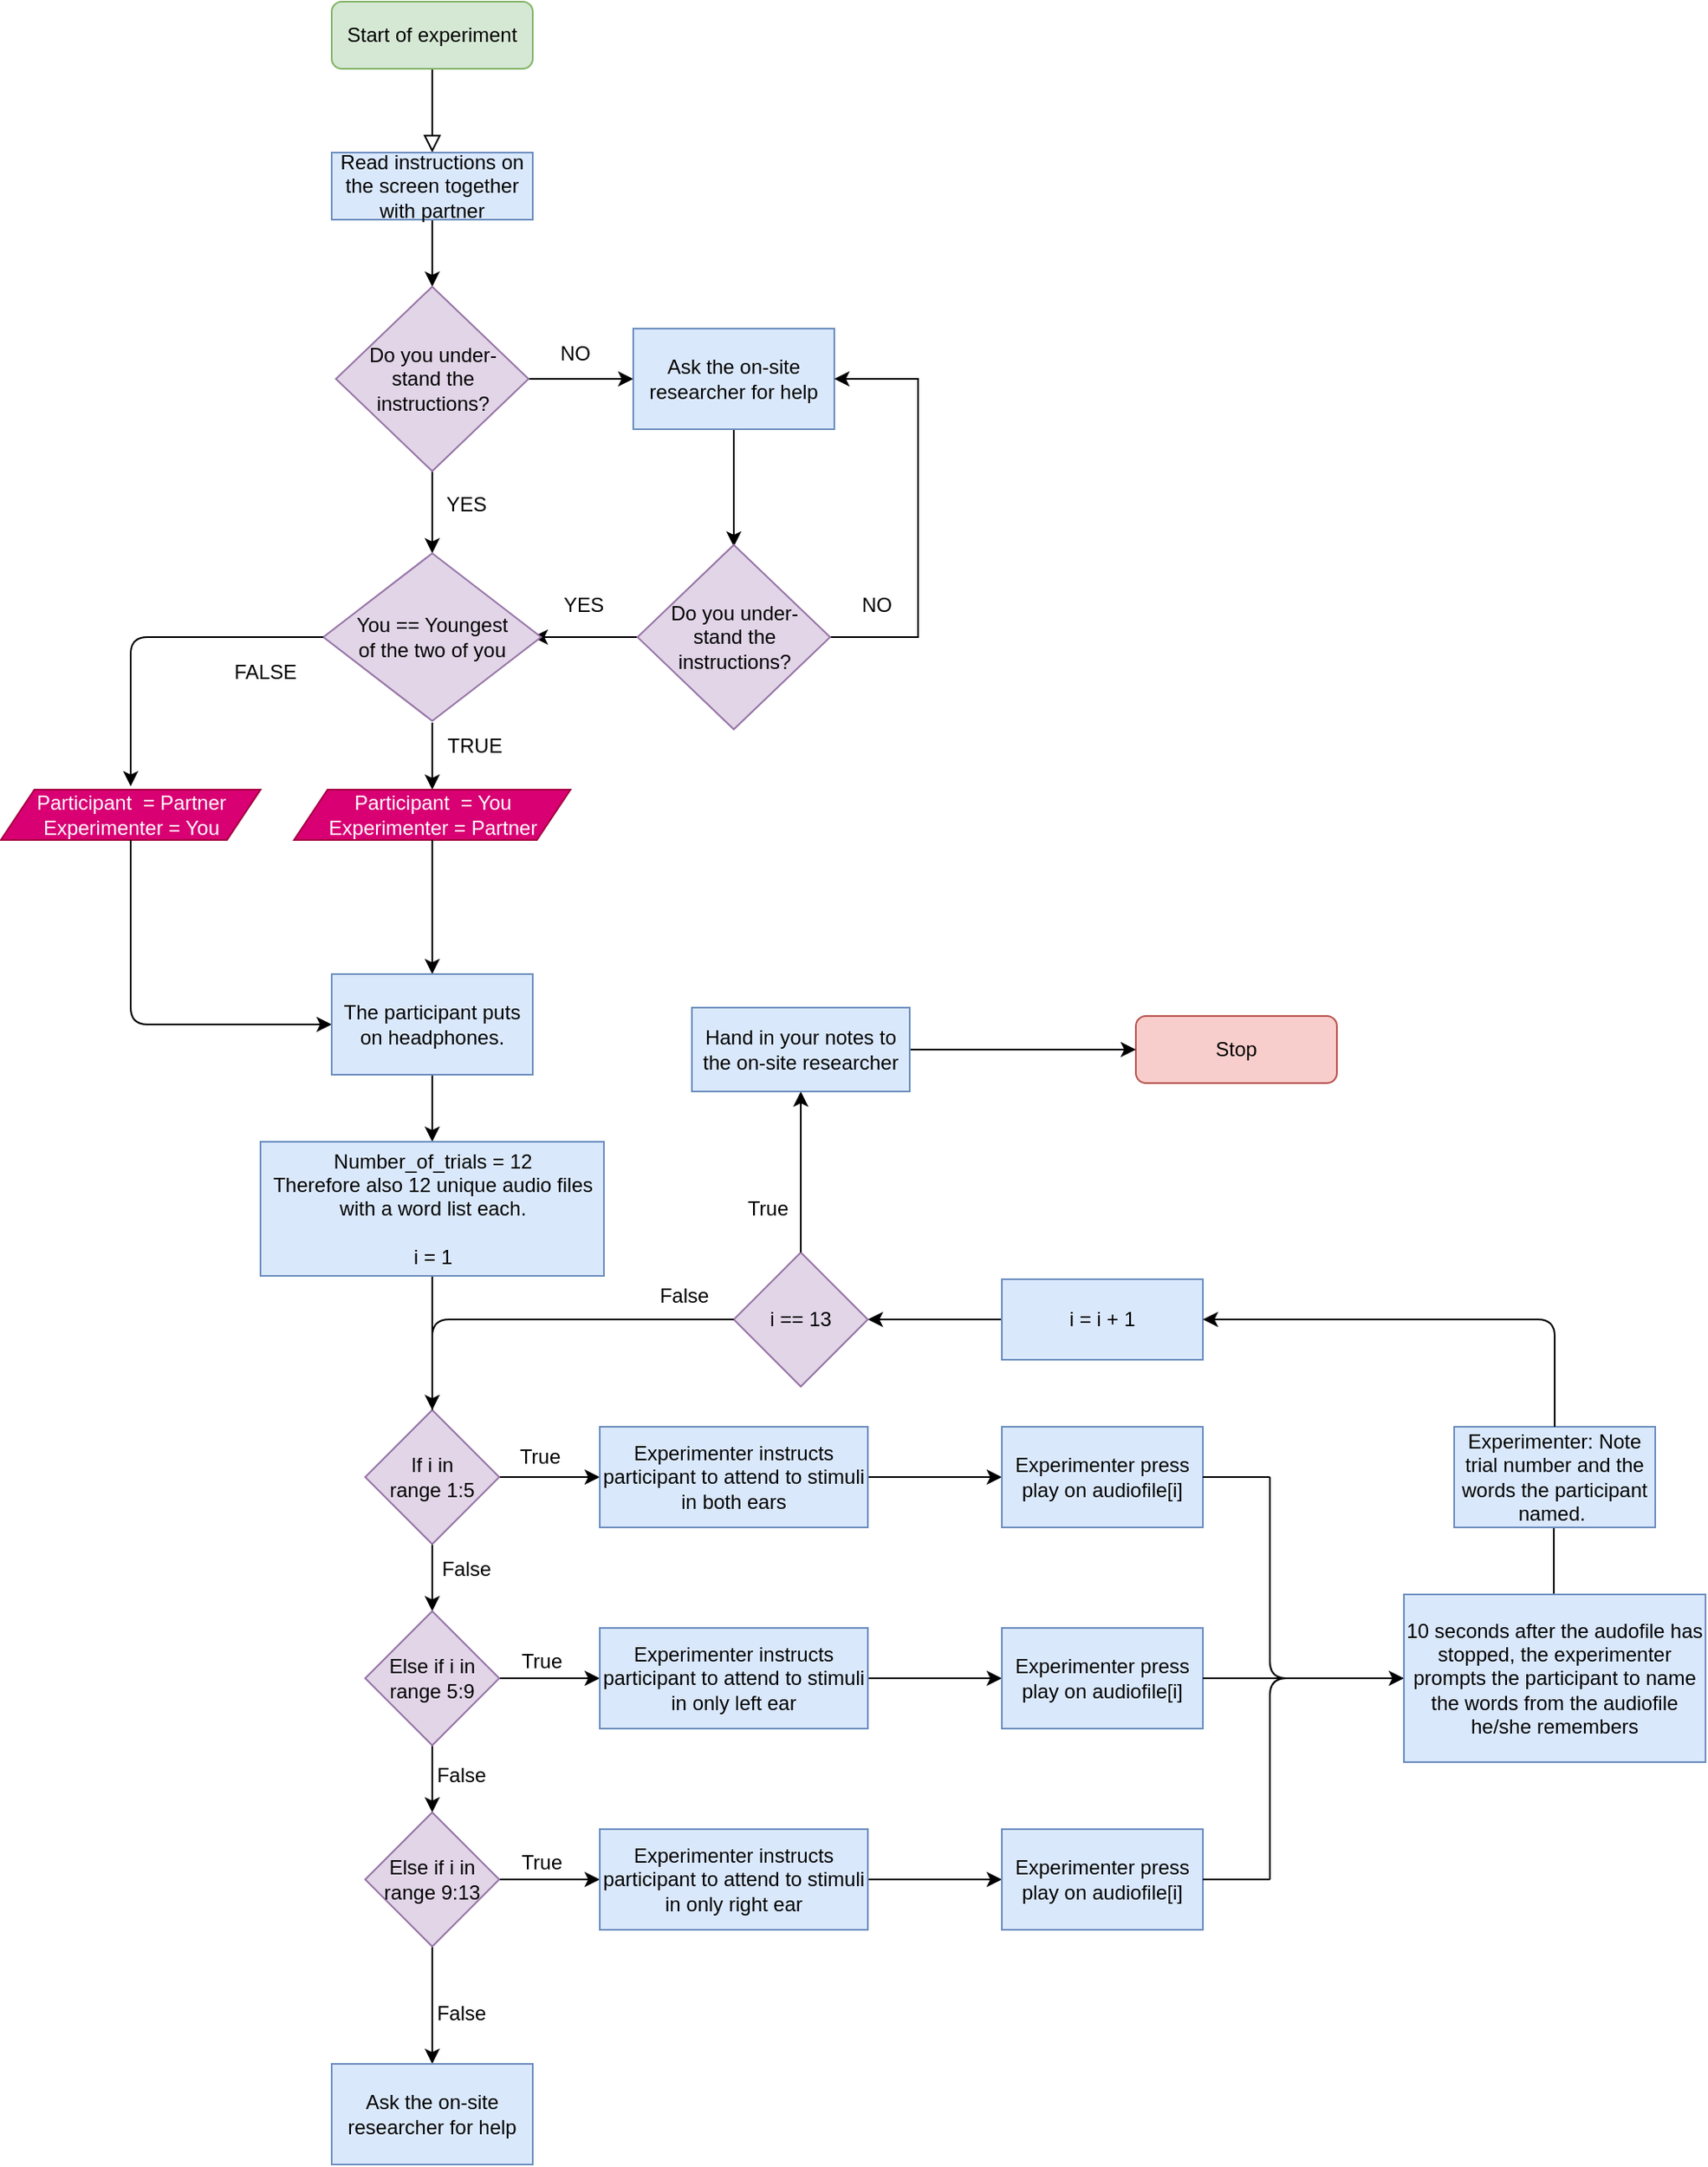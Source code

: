 <mxfile version="13.10.4" type="github">
  <diagram id="C5RBs43oDa-KdzZeNtuy" name="Page-1">
    <mxGraphModel dx="1743" dy="774" grid="1" gridSize="10" guides="1" tooltips="1" connect="1" arrows="1" fold="1" page="1" pageScale="1" pageWidth="827" pageHeight="1169" math="0" shadow="0">
      <root>
        <mxCell id="WIyWlLk6GJQsqaUBKTNV-0" />
        <mxCell id="WIyWlLk6GJQsqaUBKTNV-1" parent="WIyWlLk6GJQsqaUBKTNV-0" />
        <mxCell id="WIyWlLk6GJQsqaUBKTNV-2" value="" style="rounded=0;html=1;jettySize=auto;orthogonalLoop=1;fontSize=11;endArrow=block;endFill=0;endSize=8;strokeWidth=1;shadow=0;labelBackgroundColor=none;edgeStyle=orthogonalEdgeStyle;" parent="WIyWlLk6GJQsqaUBKTNV-1" source="WIyWlLk6GJQsqaUBKTNV-3" edge="1">
          <mxGeometry relative="1" as="geometry">
            <mxPoint x="220" y="170" as="targetPoint" />
          </mxGeometry>
        </mxCell>
        <mxCell id="WIyWlLk6GJQsqaUBKTNV-3" value="Start of experiment" style="rounded=1;whiteSpace=wrap;html=1;fontSize=12;glass=0;strokeWidth=1;shadow=0;fillColor=#d5e8d4;strokeColor=#82b366;" parent="WIyWlLk6GJQsqaUBKTNV-1" vertex="1">
          <mxGeometry x="160" y="80" width="120" height="40" as="geometry" />
        </mxCell>
        <mxCell id="MNhwXn1iczl5OCQQ0mdu-2" value="" style="edgeStyle=orthogonalEdgeStyle;rounded=0;orthogonalLoop=1;jettySize=auto;html=1;" edge="1" parent="WIyWlLk6GJQsqaUBKTNV-1" source="MNhwXn1iczl5OCQQ0mdu-0" target="MNhwXn1iczl5OCQQ0mdu-1">
          <mxGeometry relative="1" as="geometry" />
        </mxCell>
        <mxCell id="MNhwXn1iczl5OCQQ0mdu-0" value="Read instructions on the screen together with partner" style="rounded=0;whiteSpace=wrap;html=1;fillColor=#dae8fc;strokeColor=#6c8ebf;" vertex="1" parent="WIyWlLk6GJQsqaUBKTNV-1">
          <mxGeometry x="160" y="170" width="120" height="40" as="geometry" />
        </mxCell>
        <mxCell id="MNhwXn1iczl5OCQQ0mdu-4" value="" style="edgeStyle=orthogonalEdgeStyle;rounded=0;orthogonalLoop=1;jettySize=auto;html=1;" edge="1" parent="WIyWlLk6GJQsqaUBKTNV-1" source="MNhwXn1iczl5OCQQ0mdu-1" target="MNhwXn1iczl5OCQQ0mdu-3">
          <mxGeometry relative="1" as="geometry" />
        </mxCell>
        <mxCell id="MNhwXn1iczl5OCQQ0mdu-20" value="" style="edgeStyle=elbowEdgeStyle;rounded=0;jumpStyle=none;orthogonalLoop=1;jettySize=auto;html=1;" edge="1" parent="WIyWlLk6GJQsqaUBKTNV-1" source="MNhwXn1iczl5OCQQ0mdu-1" target="MNhwXn1iczl5OCQQ0mdu-19">
          <mxGeometry relative="1" as="geometry" />
        </mxCell>
        <mxCell id="MNhwXn1iczl5OCQQ0mdu-1" value="Do you under-&lt;br&gt;stand the &lt;br&gt;instructions?" style="rhombus;html=1;rounded=0;fillColor=#e1d5e7;strokeColor=#9673a6;" vertex="1" parent="WIyWlLk6GJQsqaUBKTNV-1">
          <mxGeometry x="162.5" y="250" width="115" height="110" as="geometry" />
        </mxCell>
        <mxCell id="MNhwXn1iczl5OCQQ0mdu-6" value="" style="edgeStyle=orthogonalEdgeStyle;rounded=0;orthogonalLoop=1;jettySize=auto;html=1;" edge="1" parent="WIyWlLk6GJQsqaUBKTNV-1" source="MNhwXn1iczl5OCQQ0mdu-3">
          <mxGeometry relative="1" as="geometry">
            <mxPoint x="400" y="405" as="targetPoint" />
          </mxGeometry>
        </mxCell>
        <mxCell id="MNhwXn1iczl5OCQQ0mdu-3" value="Ask the on-site researcher for help" style="whiteSpace=wrap;html=1;rounded=0;fillColor=#dae8fc;strokeColor=#6c8ebf;" vertex="1" parent="WIyWlLk6GJQsqaUBKTNV-1">
          <mxGeometry x="340" y="275" width="120" height="60" as="geometry" />
        </mxCell>
        <mxCell id="MNhwXn1iczl5OCQQ0mdu-10" value="" style="edgeStyle=orthogonalEdgeStyle;rounded=0;orthogonalLoop=1;jettySize=auto;html=1;" edge="1" parent="WIyWlLk6GJQsqaUBKTNV-1" source="MNhwXn1iczl5OCQQ0mdu-8">
          <mxGeometry relative="1" as="geometry">
            <mxPoint x="280" y="459" as="targetPoint" />
          </mxGeometry>
        </mxCell>
        <mxCell id="MNhwXn1iczl5OCQQ0mdu-16" value="" style="edgeStyle=elbowEdgeStyle;rounded=0;orthogonalLoop=1;jettySize=auto;html=1;jumpStyle=none;entryX=1;entryY=0.5;entryDx=0;entryDy=0;" edge="1" parent="WIyWlLk6GJQsqaUBKTNV-1" source="MNhwXn1iczl5OCQQ0mdu-8" target="MNhwXn1iczl5OCQQ0mdu-3">
          <mxGeometry relative="1" as="geometry">
            <mxPoint x="620" y="310" as="targetPoint" />
            <Array as="points">
              <mxPoint x="510" y="380" />
            </Array>
          </mxGeometry>
        </mxCell>
        <mxCell id="MNhwXn1iczl5OCQQ0mdu-8" value="Do you under-&lt;br&gt;stand the &lt;br&gt;instructions?" style="rhombus;html=1;rounded=0;fillColor=#e1d5e7;strokeColor=#9673a6;" vertex="1" parent="WIyWlLk6GJQsqaUBKTNV-1">
          <mxGeometry x="342.5" y="404" width="115" height="110" as="geometry" />
        </mxCell>
        <mxCell id="MNhwXn1iczl5OCQQ0mdu-12" value="YES" style="text;html=1;align=center;verticalAlign=middle;resizable=0;points=[];autosize=1;" vertex="1" parent="WIyWlLk6GJQsqaUBKTNV-1">
          <mxGeometry x="220" y="370" width="40" height="20" as="geometry" />
        </mxCell>
        <mxCell id="MNhwXn1iczl5OCQQ0mdu-13" value="NO" style="text;html=1;align=center;verticalAlign=middle;resizable=0;points=[];autosize=1;" vertex="1" parent="WIyWlLk6GJQsqaUBKTNV-1">
          <mxGeometry x="290" y="280" width="30" height="20" as="geometry" />
        </mxCell>
        <mxCell id="MNhwXn1iczl5OCQQ0mdu-14" value="YES" style="text;html=1;align=center;verticalAlign=middle;resizable=0;points=[];autosize=1;" vertex="1" parent="WIyWlLk6GJQsqaUBKTNV-1">
          <mxGeometry x="290" y="430" width="40" height="20" as="geometry" />
        </mxCell>
        <mxCell id="MNhwXn1iczl5OCQQ0mdu-18" value="NO" style="text;html=1;align=center;verticalAlign=middle;resizable=0;points=[];autosize=1;" vertex="1" parent="WIyWlLk6GJQsqaUBKTNV-1">
          <mxGeometry x="470" y="430" width="30" height="20" as="geometry" />
        </mxCell>
        <mxCell id="MNhwXn1iczl5OCQQ0mdu-19" value="You == Youngest &lt;br&gt;of the two of you" style="rhombus;whiteSpace=wrap;html=1;fillColor=#e1d5e7;strokeColor=#9673a6;" vertex="1" parent="WIyWlLk6GJQsqaUBKTNV-1">
          <mxGeometry x="155" y="409" width="130" height="100" as="geometry" />
        </mxCell>
        <mxCell id="MNhwXn1iczl5OCQQ0mdu-28" value="TRUE" style="text;html=1;align=center;verticalAlign=middle;resizable=0;points=[];autosize=1;" vertex="1" parent="WIyWlLk6GJQsqaUBKTNV-1">
          <mxGeometry x="220" y="514" width="50" height="20" as="geometry" />
        </mxCell>
        <mxCell id="MNhwXn1iczl5OCQQ0mdu-29" value="FALSE" style="text;html=1;align=center;verticalAlign=middle;resizable=0;points=[];autosize=1;" vertex="1" parent="WIyWlLk6GJQsqaUBKTNV-1">
          <mxGeometry x="95" y="470" width="50" height="20" as="geometry" />
        </mxCell>
        <mxCell id="MNhwXn1iczl5OCQQ0mdu-35" value="" style="endArrow=classic;html=1;entryX=0.5;entryY=0;entryDx=0;entryDy=0;" edge="1" parent="WIyWlLk6GJQsqaUBKTNV-1">
          <mxGeometry width="50" height="50" relative="1" as="geometry">
            <mxPoint x="220" y="510" as="sourcePoint" />
            <mxPoint x="220" y="550" as="targetPoint" />
          </mxGeometry>
        </mxCell>
        <mxCell id="MNhwXn1iczl5OCQQ0mdu-36" value="" style="endArrow=classic;html=1;exitX=0;exitY=0.5;exitDx=0;exitDy=0;" edge="1" parent="WIyWlLk6GJQsqaUBKTNV-1" source="MNhwXn1iczl5OCQQ0mdu-19">
          <mxGeometry width="50" height="50" relative="1" as="geometry">
            <mxPoint x="240" y="570" as="sourcePoint" />
            <mxPoint x="40" y="548" as="targetPoint" />
            <Array as="points">
              <mxPoint x="40" y="459" />
            </Array>
          </mxGeometry>
        </mxCell>
        <mxCell id="MNhwXn1iczl5OCQQ0mdu-37" value="Participant&amp;nbsp; = You&lt;br&gt;Experimenter = Partner" style="shape=parallelogram;perimeter=parallelogramPerimeter;whiteSpace=wrap;html=1;fixedSize=1;fillColor=#d80073;strokeColor=#A50040;fontColor=#ffffff;" vertex="1" parent="WIyWlLk6GJQsqaUBKTNV-1">
          <mxGeometry x="137.5" y="550" width="165" height="30" as="geometry" />
        </mxCell>
        <mxCell id="MNhwXn1iczl5OCQQ0mdu-39" value="Participant&amp;nbsp; = Partner&lt;br&gt;Experimenter = You" style="shape=parallelogram;perimeter=parallelogramPerimeter;whiteSpace=wrap;html=1;fixedSize=1;fillColor=#d80073;strokeColor=#A50040;fontColor=#ffffff;" vertex="1" parent="WIyWlLk6GJQsqaUBKTNV-1">
          <mxGeometry x="-37.5" y="550" width="155" height="30" as="geometry" />
        </mxCell>
        <mxCell id="MNhwXn1iczl5OCQQ0mdu-40" value="" style="endArrow=classic;html=1;exitX=0.5;exitY=1;exitDx=0;exitDy=0;" edge="1" parent="WIyWlLk6GJQsqaUBKTNV-1" source="MNhwXn1iczl5OCQQ0mdu-37">
          <mxGeometry width="50" height="50" relative="1" as="geometry">
            <mxPoint x="240" y="620" as="sourcePoint" />
            <mxPoint x="220" y="660" as="targetPoint" />
          </mxGeometry>
        </mxCell>
        <mxCell id="MNhwXn1iczl5OCQQ0mdu-41" value="" style="endArrow=classic;html=1;exitX=0.5;exitY=1;exitDx=0;exitDy=0;entryX=0;entryY=0.5;entryDx=0;entryDy=0;" edge="1" parent="WIyWlLk6GJQsqaUBKTNV-1" source="MNhwXn1iczl5OCQQ0mdu-39" target="MNhwXn1iczl5OCQQ0mdu-42">
          <mxGeometry width="50" height="50" relative="1" as="geometry">
            <mxPoint x="240" y="620" as="sourcePoint" />
            <mxPoint x="150" y="690" as="targetPoint" />
            <Array as="points">
              <mxPoint x="40" y="690" />
            </Array>
          </mxGeometry>
        </mxCell>
        <mxCell id="MNhwXn1iczl5OCQQ0mdu-45" value="" style="edgeStyle=elbowEdgeStyle;rounded=0;jumpStyle=none;orthogonalLoop=1;jettySize=auto;html=1;" edge="1" parent="WIyWlLk6GJQsqaUBKTNV-1" source="MNhwXn1iczl5OCQQ0mdu-42" target="MNhwXn1iczl5OCQQ0mdu-44">
          <mxGeometry relative="1" as="geometry" />
        </mxCell>
        <mxCell id="MNhwXn1iczl5OCQQ0mdu-42" value="The participant puts on headphones." style="rounded=0;whiteSpace=wrap;html=1;fillColor=#dae8fc;strokeColor=#6c8ebf;" vertex="1" parent="WIyWlLk6GJQsqaUBKTNV-1">
          <mxGeometry x="160" y="660" width="120" height="60" as="geometry" />
        </mxCell>
        <mxCell id="MNhwXn1iczl5OCQQ0mdu-104" value="" style="edgeStyle=elbowEdgeStyle;rounded=0;jumpStyle=none;orthogonalLoop=1;jettySize=auto;html=1;" edge="1" parent="WIyWlLk6GJQsqaUBKTNV-1" source="MNhwXn1iczl5OCQQ0mdu-44" target="MNhwXn1iczl5OCQQ0mdu-90">
          <mxGeometry relative="1" as="geometry" />
        </mxCell>
        <mxCell id="MNhwXn1iczl5OCQQ0mdu-44" value="Number_of_trials = 12&lt;br&gt;Therefore also 12 unique audio files with a word list each.&lt;br&gt;&lt;br&gt;i = 1" style="whiteSpace=wrap;html=1;rounded=0;strokeColor=#6c8ebf;fillColor=#dae8fc;" vertex="1" parent="WIyWlLk6GJQsqaUBKTNV-1">
          <mxGeometry x="117.5" y="760" width="205" height="80" as="geometry" />
        </mxCell>
        <mxCell id="MNhwXn1iczl5OCQQ0mdu-88" value="" style="edgeStyle=elbowEdgeStyle;rounded=0;jumpStyle=none;orthogonalLoop=1;jettySize=auto;html=1;" edge="1" parent="WIyWlLk6GJQsqaUBKTNV-1" source="MNhwXn1iczl5OCQQ0mdu-90" target="MNhwXn1iczl5OCQQ0mdu-96">
          <mxGeometry relative="1" as="geometry" />
        </mxCell>
        <mxCell id="MNhwXn1iczl5OCQQ0mdu-89" value="" style="edgeStyle=elbowEdgeStyle;rounded=0;jumpStyle=none;orthogonalLoop=1;jettySize=auto;html=1;" edge="1" parent="WIyWlLk6GJQsqaUBKTNV-1" source="MNhwXn1iczl5OCQQ0mdu-90" target="MNhwXn1iczl5OCQQ0mdu-93">
          <mxGeometry relative="1" as="geometry" />
        </mxCell>
        <mxCell id="MNhwXn1iczl5OCQQ0mdu-90" value="If i in &lt;br&gt;range 1:5" style="rhombus;whiteSpace=wrap;html=1;rounded=0;strokeColor=#9673a6;fillColor=#e1d5e7;" vertex="1" parent="WIyWlLk6GJQsqaUBKTNV-1">
          <mxGeometry x="180" y="920" width="80" height="80" as="geometry" />
        </mxCell>
        <mxCell id="MNhwXn1iczl5OCQQ0mdu-91" value="" style="edgeStyle=elbowEdgeStyle;rounded=0;jumpStyle=none;orthogonalLoop=1;jettySize=auto;html=1;" edge="1" parent="WIyWlLk6GJQsqaUBKTNV-1" source="MNhwXn1iczl5OCQQ0mdu-93">
          <mxGeometry relative="1" as="geometry">
            <mxPoint x="320" y="1080" as="targetPoint" />
          </mxGeometry>
        </mxCell>
        <mxCell id="MNhwXn1iczl5OCQQ0mdu-92" value="" style="edgeStyle=elbowEdgeStyle;rounded=0;jumpStyle=none;orthogonalLoop=1;jettySize=auto;html=1;" edge="1" parent="WIyWlLk6GJQsqaUBKTNV-1" source="MNhwXn1iczl5OCQQ0mdu-93" target="MNhwXn1iczl5OCQQ0mdu-95">
          <mxGeometry relative="1" as="geometry" />
        </mxCell>
        <mxCell id="MNhwXn1iczl5OCQQ0mdu-93" value="Else if i in range 5:9" style="rhombus;whiteSpace=wrap;html=1;rounded=0;strokeColor=#9673a6;fillColor=#e1d5e7;" vertex="1" parent="WIyWlLk6GJQsqaUBKTNV-1">
          <mxGeometry x="180" y="1040" width="80" height="80" as="geometry" />
        </mxCell>
        <mxCell id="MNhwXn1iczl5OCQQ0mdu-94" value="" style="edgeStyle=elbowEdgeStyle;rounded=0;jumpStyle=none;orthogonalLoop=1;jettySize=auto;html=1;" edge="1" parent="WIyWlLk6GJQsqaUBKTNV-1" source="MNhwXn1iczl5OCQQ0mdu-95">
          <mxGeometry relative="1" as="geometry">
            <mxPoint x="320" y="1200" as="targetPoint" />
          </mxGeometry>
        </mxCell>
        <mxCell id="MNhwXn1iczl5OCQQ0mdu-159" value="" style="edgeStyle=elbowEdgeStyle;rounded=0;jumpStyle=none;orthogonalLoop=1;jettySize=auto;html=1;" edge="1" parent="WIyWlLk6GJQsqaUBKTNV-1" source="MNhwXn1iczl5OCQQ0mdu-95" target="MNhwXn1iczl5OCQQ0mdu-158">
          <mxGeometry relative="1" as="geometry" />
        </mxCell>
        <mxCell id="MNhwXn1iczl5OCQQ0mdu-95" value="Else if i in range 9:13" style="rhombus;whiteSpace=wrap;html=1;rounded=0;strokeColor=#9673a6;fillColor=#e1d5e7;" vertex="1" parent="WIyWlLk6GJQsqaUBKTNV-1">
          <mxGeometry x="180" y="1160" width="80" height="80" as="geometry" />
        </mxCell>
        <mxCell id="MNhwXn1iczl5OCQQ0mdu-109" value="" style="edgeStyle=elbowEdgeStyle;rounded=0;jumpStyle=none;orthogonalLoop=1;jettySize=auto;html=1;entryX=0;entryY=0.5;entryDx=0;entryDy=0;" edge="1" parent="WIyWlLk6GJQsqaUBKTNV-1" source="MNhwXn1iczl5OCQQ0mdu-96" target="MNhwXn1iczl5OCQQ0mdu-115">
          <mxGeometry relative="1" as="geometry">
            <mxPoint x="550" y="960" as="targetPoint" />
          </mxGeometry>
        </mxCell>
        <mxCell id="MNhwXn1iczl5OCQQ0mdu-96" value="Experimenter instructs participant to attend to stimuli in both ears" style="whiteSpace=wrap;html=1;rounded=0;strokeColor=#6c8ebf;fillColor=#dae8fc;" vertex="1" parent="WIyWlLk6GJQsqaUBKTNV-1">
          <mxGeometry x="320" y="930" width="160" height="60" as="geometry" />
        </mxCell>
        <mxCell id="MNhwXn1iczl5OCQQ0mdu-99" value="False" style="text;html=1;align=center;verticalAlign=middle;resizable=0;points=[];autosize=1;" vertex="1" parent="WIyWlLk6GJQsqaUBKTNV-1">
          <mxGeometry x="220" y="1005" width="40" height="20" as="geometry" />
        </mxCell>
        <mxCell id="MNhwXn1iczl5OCQQ0mdu-100" value="True" style="text;html=1;align=center;verticalAlign=middle;resizable=0;points=[];autosize=1;" vertex="1" parent="WIyWlLk6GJQsqaUBKTNV-1">
          <mxGeometry x="264" y="938" width="40" height="20" as="geometry" />
        </mxCell>
        <mxCell id="MNhwXn1iczl5OCQQ0mdu-101" value="True" style="text;html=1;align=center;verticalAlign=middle;resizable=0;points=[];autosize=1;" vertex="1" parent="WIyWlLk6GJQsqaUBKTNV-1">
          <mxGeometry x="265" y="1060" width="40" height="20" as="geometry" />
        </mxCell>
        <mxCell id="MNhwXn1iczl5OCQQ0mdu-102" value="False" style="text;html=1;align=center;verticalAlign=middle;resizable=0;points=[];autosize=1;" vertex="1" parent="WIyWlLk6GJQsqaUBKTNV-1">
          <mxGeometry x="217" y="1128" width="40" height="20" as="geometry" />
        </mxCell>
        <mxCell id="MNhwXn1iczl5OCQQ0mdu-103" value="True" style="text;html=1;align=center;verticalAlign=middle;resizable=0;points=[];autosize=1;" vertex="1" parent="WIyWlLk6GJQsqaUBKTNV-1">
          <mxGeometry x="265" y="1180" width="40" height="20" as="geometry" />
        </mxCell>
        <mxCell id="MNhwXn1iczl5OCQQ0mdu-113" value="" style="edgeStyle=elbowEdgeStyle;rounded=0;jumpStyle=none;orthogonalLoop=1;jettySize=auto;html=1;" edge="1" parent="WIyWlLk6GJQsqaUBKTNV-1" source="MNhwXn1iczl5OCQQ0mdu-105">
          <mxGeometry relative="1" as="geometry">
            <mxPoint x="560" y="1080" as="targetPoint" />
          </mxGeometry>
        </mxCell>
        <mxCell id="MNhwXn1iczl5OCQQ0mdu-105" value="Experimenter instructs participant to attend to stimuli in only left ear" style="whiteSpace=wrap;html=1;rounded=0;strokeColor=#6c8ebf;fillColor=#dae8fc;" vertex="1" parent="WIyWlLk6GJQsqaUBKTNV-1">
          <mxGeometry x="320" y="1050" width="160" height="60" as="geometry" />
        </mxCell>
        <mxCell id="MNhwXn1iczl5OCQQ0mdu-112" value="" style="edgeStyle=elbowEdgeStyle;rounded=0;jumpStyle=none;orthogonalLoop=1;jettySize=auto;html=1;" edge="1" parent="WIyWlLk6GJQsqaUBKTNV-1" source="MNhwXn1iczl5OCQQ0mdu-106" target="MNhwXn1iczl5OCQQ0mdu-111">
          <mxGeometry relative="1" as="geometry" />
        </mxCell>
        <mxCell id="MNhwXn1iczl5OCQQ0mdu-106" value="Experimenter instructs participant to attend to stimuli in only right ear" style="whiteSpace=wrap;html=1;rounded=0;strokeColor=#6c8ebf;fillColor=#dae8fc;" vertex="1" parent="WIyWlLk6GJQsqaUBKTNV-1">
          <mxGeometry x="320" y="1170" width="160" height="60" as="geometry" />
        </mxCell>
        <mxCell id="MNhwXn1iczl5OCQQ0mdu-111" value="Experimenter press play on audiofile[i]" style="whiteSpace=wrap;html=1;rounded=0;strokeColor=#6c8ebf;fillColor=#dae8fc;" vertex="1" parent="WIyWlLk6GJQsqaUBKTNV-1">
          <mxGeometry x="560" y="1170" width="120" height="60" as="geometry" />
        </mxCell>
        <mxCell id="MNhwXn1iczl5OCQQ0mdu-114" value="Experimenter press play on audiofile[i]" style="whiteSpace=wrap;html=1;rounded=0;strokeColor=#6c8ebf;fillColor=#dae8fc;" vertex="1" parent="WIyWlLk6GJQsqaUBKTNV-1">
          <mxGeometry x="560" y="1050" width="120" height="60" as="geometry" />
        </mxCell>
        <mxCell id="MNhwXn1iczl5OCQQ0mdu-115" value="Experimenter press play on audiofile[i]" style="whiteSpace=wrap;html=1;rounded=0;strokeColor=#6c8ebf;fillColor=#dae8fc;" vertex="1" parent="WIyWlLk6GJQsqaUBKTNV-1">
          <mxGeometry x="560" y="930" width="120" height="60" as="geometry" />
        </mxCell>
        <mxCell id="MNhwXn1iczl5OCQQ0mdu-132" value="" style="endArrow=none;html=1;exitX=1;exitY=0.5;exitDx=0;exitDy=0;" edge="1" parent="WIyWlLk6GJQsqaUBKTNV-1" source="MNhwXn1iczl5OCQQ0mdu-115">
          <mxGeometry width="50" height="50" relative="1" as="geometry">
            <mxPoint x="550" y="1090" as="sourcePoint" />
            <mxPoint x="720" y="960" as="targetPoint" />
          </mxGeometry>
        </mxCell>
        <mxCell id="MNhwXn1iczl5OCQQ0mdu-133" value="" style="endArrow=none;html=1;exitX=1;exitY=0.5;exitDx=0;exitDy=0;" edge="1" parent="WIyWlLk6GJQsqaUBKTNV-1" source="MNhwXn1iczl5OCQQ0mdu-111">
          <mxGeometry width="50" height="50" relative="1" as="geometry">
            <mxPoint x="690" y="970" as="sourcePoint" />
            <mxPoint x="720" y="1200" as="targetPoint" />
          </mxGeometry>
        </mxCell>
        <mxCell id="MNhwXn1iczl5OCQQ0mdu-134" value="" style="endArrow=classic;html=1;exitX=1;exitY=0.5;exitDx=0;exitDy=0;" edge="1" parent="WIyWlLk6GJQsqaUBKTNV-1" source="MNhwXn1iczl5OCQQ0mdu-114">
          <mxGeometry width="50" height="50" relative="1" as="geometry">
            <mxPoint x="550" y="1090" as="sourcePoint" />
            <mxPoint x="800" y="1080" as="targetPoint" />
          </mxGeometry>
        </mxCell>
        <mxCell id="MNhwXn1iczl5OCQQ0mdu-136" value="" style="endArrow=none;html=1;" edge="1" parent="WIyWlLk6GJQsqaUBKTNV-1">
          <mxGeometry width="50" height="50" relative="1" as="geometry">
            <mxPoint x="800" y="1080" as="sourcePoint" />
            <mxPoint x="720" y="960" as="targetPoint" />
            <Array as="points">
              <mxPoint x="720" y="1080" />
            </Array>
          </mxGeometry>
        </mxCell>
        <mxCell id="MNhwXn1iczl5OCQQ0mdu-137" value="" style="endArrow=none;html=1;" edge="1" parent="WIyWlLk6GJQsqaUBKTNV-1">
          <mxGeometry width="50" height="50" relative="1" as="geometry">
            <mxPoint x="720" y="1200" as="sourcePoint" />
            <mxPoint x="800" y="1080" as="targetPoint" />
            <Array as="points">
              <mxPoint x="720" y="1080" />
            </Array>
          </mxGeometry>
        </mxCell>
        <mxCell id="MNhwXn1iczl5OCQQ0mdu-140" value="" style="edgeStyle=elbowEdgeStyle;rounded=0;jumpStyle=none;orthogonalLoop=1;jettySize=auto;html=1;" edge="1" parent="WIyWlLk6GJQsqaUBKTNV-1" source="MNhwXn1iczl5OCQQ0mdu-138">
          <mxGeometry relative="1" as="geometry">
            <mxPoint x="889.588" y="939.588" as="targetPoint" />
          </mxGeometry>
        </mxCell>
        <mxCell id="MNhwXn1iczl5OCQQ0mdu-138" value="10 seconds after the audofile has stopped, the experimenter prompts the participant to name the words from the audiofile he/she remembers" style="rounded=0;whiteSpace=wrap;html=1;fillColor=#dae8fc;strokeColor=#6c8ebf;" vertex="1" parent="WIyWlLk6GJQsqaUBKTNV-1">
          <mxGeometry x="800" y="1030" width="180" height="100" as="geometry" />
        </mxCell>
        <mxCell id="MNhwXn1iczl5OCQQ0mdu-141" value="Experimenter: Note trial number and the words the participant named.&amp;nbsp;" style="rounded=0;whiteSpace=wrap;html=1;fillColor=#dae8fc;strokeColor=#6c8ebf;" vertex="1" parent="WIyWlLk6GJQsqaUBKTNV-1">
          <mxGeometry x="830" y="930" width="120" height="60" as="geometry" />
        </mxCell>
        <mxCell id="MNhwXn1iczl5OCQQ0mdu-149" value="" style="edgeStyle=elbowEdgeStyle;rounded=0;jumpStyle=none;orthogonalLoop=1;jettySize=auto;html=1;" edge="1" parent="WIyWlLk6GJQsqaUBKTNV-1" source="MNhwXn1iczl5OCQQ0mdu-142" target="MNhwXn1iczl5OCQQ0mdu-147">
          <mxGeometry relative="1" as="geometry" />
        </mxCell>
        <mxCell id="MNhwXn1iczl5OCQQ0mdu-142" value="i = i + 1" style="whiteSpace=wrap;html=1;rounded=0;fillColor=#dae8fc;strokeColor=#6c8ebf;" vertex="1" parent="WIyWlLk6GJQsqaUBKTNV-1">
          <mxGeometry x="560" y="842" width="120" height="48" as="geometry" />
        </mxCell>
        <mxCell id="MNhwXn1iczl5OCQQ0mdu-144" value="" style="endArrow=classic;html=1;entryX=1;entryY=0.5;entryDx=0;entryDy=0;exitX=0.5;exitY=0;exitDx=0;exitDy=0;" edge="1" parent="WIyWlLk6GJQsqaUBKTNV-1" source="MNhwXn1iczl5OCQQ0mdu-141" target="MNhwXn1iczl5OCQQ0mdu-142">
          <mxGeometry width="50" height="50" relative="1" as="geometry">
            <mxPoint x="890" y="878" as="sourcePoint" />
            <mxPoint x="940" y="828" as="targetPoint" />
            <Array as="points">
              <mxPoint x="890" y="866" />
            </Array>
          </mxGeometry>
        </mxCell>
        <mxCell id="MNhwXn1iczl5OCQQ0mdu-147" value="i == 13" style="rhombus;whiteSpace=wrap;html=1;rounded=0;fillColor=#e1d5e7;strokeColor=#9673a6;" vertex="1" parent="WIyWlLk6GJQsqaUBKTNV-1">
          <mxGeometry x="400" y="826" width="80" height="80" as="geometry" />
        </mxCell>
        <mxCell id="MNhwXn1iczl5OCQQ0mdu-151" value="" style="endArrow=none;html=1;exitX=0;exitY=0.5;exitDx=0;exitDy=0;entryX=0.5;entryY=0;entryDx=0;entryDy=0;" edge="1" parent="WIyWlLk6GJQsqaUBKTNV-1" source="MNhwXn1iczl5OCQQ0mdu-147" target="MNhwXn1iczl5OCQQ0mdu-90">
          <mxGeometry width="50" height="50" relative="1" as="geometry">
            <mxPoint x="460" y="910" as="sourcePoint" />
            <mxPoint x="510" y="860" as="targetPoint" />
            <Array as="points">
              <mxPoint x="220" y="866" />
            </Array>
          </mxGeometry>
        </mxCell>
        <mxCell id="MNhwXn1iczl5OCQQ0mdu-152" value="False" style="text;html=1;align=center;verticalAlign=middle;resizable=0;points=[];autosize=1;" vertex="1" parent="WIyWlLk6GJQsqaUBKTNV-1">
          <mxGeometry x="350" y="842" width="40" height="20" as="geometry" />
        </mxCell>
        <mxCell id="MNhwXn1iczl5OCQQ0mdu-155" value="True" style="text;html=1;align=center;verticalAlign=middle;resizable=0;points=[];autosize=1;" vertex="1" parent="WIyWlLk6GJQsqaUBKTNV-1">
          <mxGeometry x="400" y="790" width="40" height="20" as="geometry" />
        </mxCell>
        <mxCell id="MNhwXn1iczl5OCQQ0mdu-156" value="" style="endArrow=classic;html=1;exitX=0.5;exitY=0;exitDx=0;exitDy=0;entryX=0.5;entryY=1;entryDx=0;entryDy=0;" edge="1" parent="WIyWlLk6GJQsqaUBKTNV-1" source="MNhwXn1iczl5OCQQ0mdu-147" target="MNhwXn1iczl5OCQQ0mdu-161">
          <mxGeometry width="50" height="50" relative="1" as="geometry">
            <mxPoint x="500" y="820" as="sourcePoint" />
            <mxPoint x="440" y="770" as="targetPoint" />
          </mxGeometry>
        </mxCell>
        <mxCell id="MNhwXn1iczl5OCQQ0mdu-157" value="Stop" style="rounded=1;whiteSpace=wrap;html=1;fillColor=#f8cecc;strokeColor=#b85450;" vertex="1" parent="WIyWlLk6GJQsqaUBKTNV-1">
          <mxGeometry x="640" y="685" width="120" height="40" as="geometry" />
        </mxCell>
        <mxCell id="MNhwXn1iczl5OCQQ0mdu-158" value="Ask the on-site researcher for help" style="whiteSpace=wrap;html=1;rounded=0;strokeColor=#6c8ebf;fillColor=#dae8fc;" vertex="1" parent="WIyWlLk6GJQsqaUBKTNV-1">
          <mxGeometry x="160" y="1310" width="120" height="60" as="geometry" />
        </mxCell>
        <mxCell id="MNhwXn1iczl5OCQQ0mdu-160" value="False" style="text;html=1;align=center;verticalAlign=middle;resizable=0;points=[];autosize=1;" vertex="1" parent="WIyWlLk6GJQsqaUBKTNV-1">
          <mxGeometry x="217" y="1270" width="40" height="20" as="geometry" />
        </mxCell>
        <mxCell id="MNhwXn1iczl5OCQQ0mdu-163" value="" style="edgeStyle=elbowEdgeStyle;rounded=0;jumpStyle=none;orthogonalLoop=1;jettySize=auto;html=1;" edge="1" parent="WIyWlLk6GJQsqaUBKTNV-1" source="MNhwXn1iczl5OCQQ0mdu-161" target="MNhwXn1iczl5OCQQ0mdu-157">
          <mxGeometry relative="1" as="geometry" />
        </mxCell>
        <mxCell id="MNhwXn1iczl5OCQQ0mdu-161" value="Hand in your notes to the on-site researcher" style="rounded=0;whiteSpace=wrap;html=1;fillColor=#dae8fc;strokeColor=#6c8ebf;" vertex="1" parent="WIyWlLk6GJQsqaUBKTNV-1">
          <mxGeometry x="375" y="680" width="130" height="50" as="geometry" />
        </mxCell>
      </root>
    </mxGraphModel>
  </diagram>
</mxfile>
